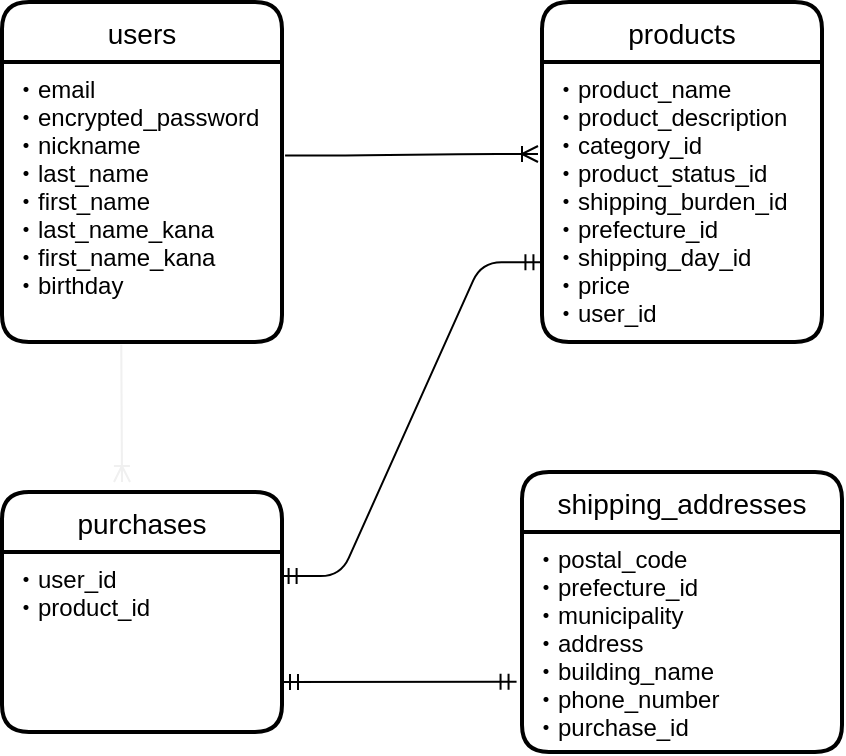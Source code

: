 <mxfile>
    <diagram id="XFfgxUMBNGWN76pB1lO2" name="ページ1">
        <mxGraphModel dx="615" dy="990" grid="1" gridSize="10" guides="1" tooltips="1" connect="1" arrows="1" fold="1" page="1" pageScale="1" pageWidth="827" pageHeight="1169" math="0" shadow="0">
            <root>
                <mxCell id="0"/>
                <mxCell id="1" parent="0"/>
                <mxCell id="2" value="users" style="swimlane;childLayout=stackLayout;horizontal=1;startSize=30;horizontalStack=0;rounded=1;fontSize=14;fontStyle=0;strokeWidth=2;resizeParent=0;resizeLast=1;shadow=0;dashed=0;align=center;" parent="1" vertex="1">
                    <mxGeometry x="180" y="40" width="140" height="170" as="geometry"/>
                </mxCell>
                <mxCell id="3" value="・email&#10;・encrypted_password&#10;・nickname&#10;・last_name&#10;・first_name&#10;・last_name_kana&#10;・first_name_kana&#10;・birthday&#10;" style="align=left;strokeColor=none;fillColor=none;spacingLeft=4;fontSize=12;verticalAlign=top;resizable=0;rotatable=0;part=1;" parent="2" vertex="1">
                    <mxGeometry y="30" width="140" height="140" as="geometry"/>
                </mxCell>
                <mxCell id="4" value="products" style="swimlane;childLayout=stackLayout;horizontal=1;startSize=30;horizontalStack=0;rounded=1;fontSize=14;fontStyle=0;strokeWidth=2;resizeParent=0;resizeLast=1;shadow=0;dashed=0;align=center;" parent="1" vertex="1">
                    <mxGeometry x="450" y="40" width="140" height="170" as="geometry"/>
                </mxCell>
                <mxCell id="5" value="・product_name&#10;・product_description&#10;・category_id&#10;・product_status_id&#10;・shipping_burden_id&#10;・prefecture_id&#10;・shipping_day_id&#10;・price&#10;・user_id&#10;&#10;" style="align=left;strokeColor=none;fillColor=none;spacingLeft=4;fontSize=12;verticalAlign=top;resizable=0;rotatable=0;part=1;" parent="4" vertex="1">
                    <mxGeometry y="30" width="140" height="140" as="geometry"/>
                </mxCell>
                <mxCell id="6" value="purchases" style="swimlane;childLayout=stackLayout;horizontal=1;startSize=30;horizontalStack=0;rounded=1;fontSize=14;fontStyle=0;strokeWidth=2;resizeParent=0;resizeLast=1;shadow=0;dashed=0;align=center;" parent="1" vertex="1">
                    <mxGeometry x="180" y="285" width="140" height="120" as="geometry"/>
                </mxCell>
                <mxCell id="7" value="・user_id&#10;・product_id" style="align=left;strokeColor=none;fillColor=none;spacingLeft=4;fontSize=12;verticalAlign=top;resizable=0;rotatable=0;part=1;" parent="6" vertex="1">
                    <mxGeometry y="30" width="140" height="90" as="geometry"/>
                </mxCell>
                <mxCell id="8" value="shipping_addresses" style="swimlane;childLayout=stackLayout;horizontal=1;startSize=30;horizontalStack=0;rounded=1;fontSize=14;fontStyle=0;strokeWidth=2;resizeParent=0;resizeLast=1;shadow=0;dashed=0;align=center;" parent="1" vertex="1">
                    <mxGeometry x="440" y="275" width="160" height="140" as="geometry"/>
                </mxCell>
                <mxCell id="9" value="・postal_code&#10;・prefecture_id&#10;・municipality&#10;・address&#10;・building_name&#10;・phone_number&#10;・purchase_id" style="align=left;strokeColor=none;fillColor=none;spacingLeft=4;fontSize=12;verticalAlign=top;resizable=0;rotatable=0;part=1;" parent="8" vertex="1">
                    <mxGeometry y="30" width="160" height="110" as="geometry"/>
                </mxCell>
                <mxCell id="10" value="" style="edgeStyle=entityRelationEdgeStyle;fontSize=12;html=1;endArrow=ERoneToMany;exitX=1.011;exitY=0.334;exitDx=0;exitDy=0;exitPerimeter=0;" parent="1" source="3" edge="1">
                    <mxGeometry width="100" height="100" relative="1" as="geometry">
                        <mxPoint x="330" y="116" as="sourcePoint"/>
                        <mxPoint x="448" y="116" as="targetPoint"/>
                    </mxGeometry>
                </mxCell>
                <mxCell id="25" value="" style="edgeStyle=entityRelationEdgeStyle;fontSize=12;html=1;endArrow=ERmandOne;startArrow=ERmandOne;entryX=-0.002;entryY=0.715;entryDx=0;entryDy=0;entryPerimeter=0;exitX=0.995;exitY=0.134;exitDx=0;exitDy=0;exitPerimeter=0;" parent="1" source="7" target="5" edge="1">
                    <mxGeometry width="100" height="100" relative="1" as="geometry">
                        <mxPoint x="330" y="320" as="sourcePoint"/>
                        <mxPoint x="420" y="220" as="targetPoint"/>
                    </mxGeometry>
                </mxCell>
                <mxCell id="29" value="" style="fontSize=12;html=1;endArrow=ERmandOne;startArrow=ERmandOne;exitX=-0.017;exitY=0.681;exitDx=0;exitDy=0;exitPerimeter=0;" parent="1" source="9" edge="1">
                    <mxGeometry width="100" height="100" relative="1" as="geometry">
                        <mxPoint x="430" y="380" as="sourcePoint"/>
                        <mxPoint x="320" y="380" as="targetPoint"/>
                    </mxGeometry>
                </mxCell>
                <mxCell id="33" value="" style="fontSize=12;html=1;endArrow=ERoneToMany;strokeColor=#f0f0f0;exitX=0.426;exitY=1.01;exitDx=0;exitDy=0;exitPerimeter=0;" parent="1" source="3" edge="1">
                    <mxGeometry width="100" height="100" relative="1" as="geometry">
                        <mxPoint x="239.58" y="230" as="sourcePoint"/>
                        <mxPoint x="240" y="280" as="targetPoint"/>
                    </mxGeometry>
                </mxCell>
            </root>
        </mxGraphModel>
    </diagram>
</mxfile>